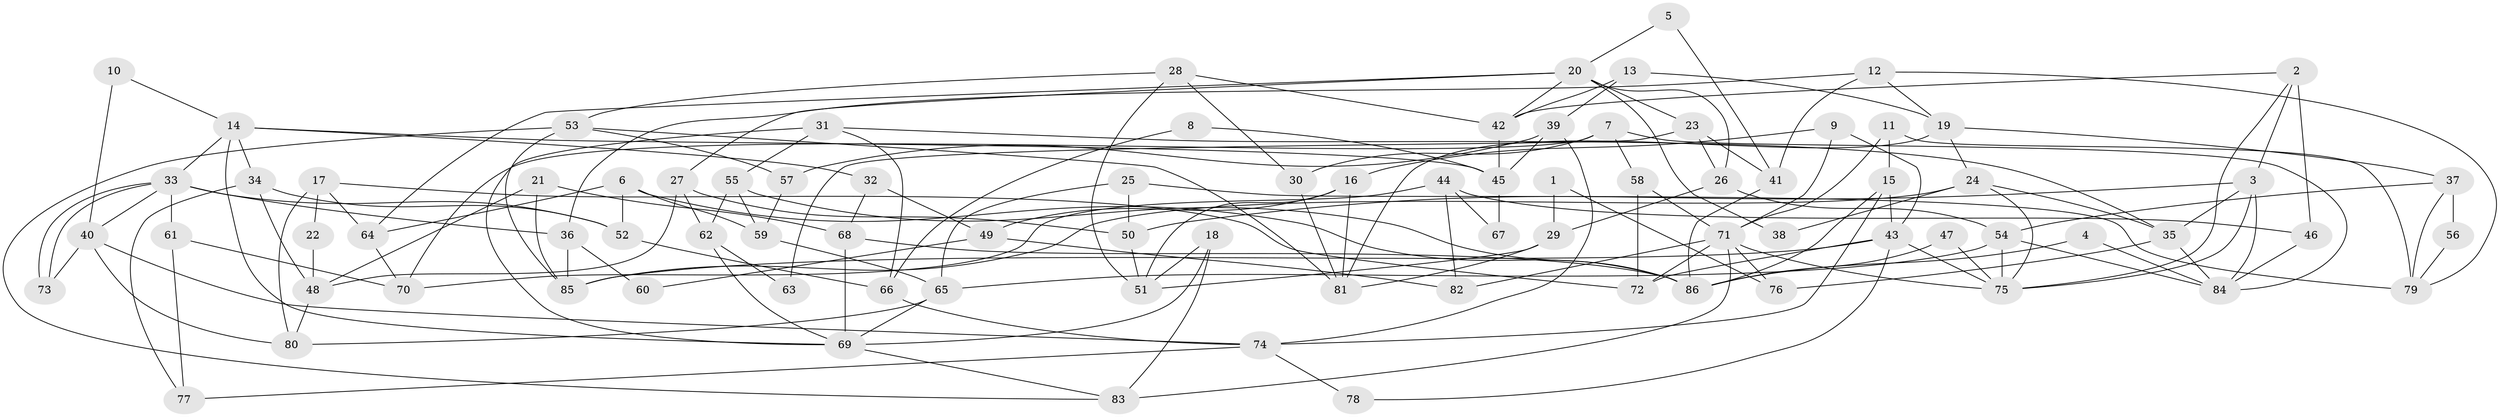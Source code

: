 // Generated by graph-tools (version 1.1) at 2025/01/03/09/25 03:01:59]
// undirected, 86 vertices, 172 edges
graph export_dot {
graph [start="1"]
  node [color=gray90,style=filled];
  1;
  2;
  3;
  4;
  5;
  6;
  7;
  8;
  9;
  10;
  11;
  12;
  13;
  14;
  15;
  16;
  17;
  18;
  19;
  20;
  21;
  22;
  23;
  24;
  25;
  26;
  27;
  28;
  29;
  30;
  31;
  32;
  33;
  34;
  35;
  36;
  37;
  38;
  39;
  40;
  41;
  42;
  43;
  44;
  45;
  46;
  47;
  48;
  49;
  50;
  51;
  52;
  53;
  54;
  55;
  56;
  57;
  58;
  59;
  60;
  61;
  62;
  63;
  64;
  65;
  66;
  67;
  68;
  69;
  70;
  71;
  72;
  73;
  74;
  75;
  76;
  77;
  78;
  79;
  80;
  81;
  82;
  83;
  84;
  85;
  86;
  1 -- 76;
  1 -- 29;
  2 -- 75;
  2 -- 3;
  2 -- 42;
  2 -- 46;
  3 -- 84;
  3 -- 75;
  3 -- 35;
  3 -- 50;
  4 -- 84;
  4 -- 86;
  5 -- 41;
  5 -- 20;
  6 -- 59;
  6 -- 86;
  6 -- 52;
  6 -- 64;
  7 -- 70;
  7 -- 84;
  7 -- 30;
  7 -- 58;
  8 -- 45;
  8 -- 66;
  9 -- 71;
  9 -- 43;
  9 -- 16;
  10 -- 14;
  10 -- 40;
  11 -- 15;
  11 -- 71;
  11 -- 79;
  12 -- 36;
  12 -- 79;
  12 -- 19;
  12 -- 41;
  13 -- 19;
  13 -- 42;
  13 -- 39;
  14 -- 69;
  14 -- 33;
  14 -- 32;
  14 -- 34;
  14 -- 45;
  15 -- 43;
  15 -- 74;
  15 -- 86;
  16 -- 51;
  16 -- 49;
  16 -- 81;
  17 -- 64;
  17 -- 72;
  17 -- 22;
  17 -- 80;
  18 -- 69;
  18 -- 51;
  18 -- 83;
  19 -- 24;
  19 -- 37;
  19 -- 81;
  20 -- 27;
  20 -- 42;
  20 -- 23;
  20 -- 26;
  20 -- 38;
  20 -- 64;
  21 -- 85;
  21 -- 48;
  21 -- 68;
  22 -- 48;
  23 -- 41;
  23 -- 26;
  23 -- 63;
  24 -- 75;
  24 -- 35;
  24 -- 38;
  24 -- 85;
  25 -- 65;
  25 -- 50;
  25 -- 79;
  26 -- 29;
  26 -- 54;
  27 -- 50;
  27 -- 62;
  27 -- 48;
  28 -- 42;
  28 -- 30;
  28 -- 51;
  28 -- 53;
  29 -- 81;
  29 -- 51;
  30 -- 81;
  31 -- 55;
  31 -- 69;
  31 -- 35;
  31 -- 66;
  32 -- 68;
  32 -- 49;
  33 -- 73;
  33 -- 73;
  33 -- 52;
  33 -- 36;
  33 -- 40;
  33 -- 61;
  34 -- 52;
  34 -- 48;
  34 -- 77;
  35 -- 76;
  35 -- 84;
  36 -- 85;
  36 -- 60;
  37 -- 79;
  37 -- 54;
  37 -- 56;
  39 -- 74;
  39 -- 45;
  39 -- 57;
  40 -- 80;
  40 -- 73;
  40 -- 74;
  41 -- 86;
  42 -- 45;
  43 -- 85;
  43 -- 75;
  43 -- 72;
  43 -- 78;
  44 -- 82;
  44 -- 46;
  44 -- 67;
  44 -- 70;
  45 -- 67;
  46 -- 84;
  47 -- 75;
  47 -- 86;
  48 -- 80;
  49 -- 60;
  49 -- 82;
  50 -- 51;
  52 -- 66;
  53 -- 81;
  53 -- 57;
  53 -- 83;
  53 -- 85;
  54 -- 65;
  54 -- 75;
  54 -- 84;
  55 -- 59;
  55 -- 86;
  55 -- 62;
  56 -- 79;
  57 -- 59;
  58 -- 71;
  58 -- 72;
  59 -- 65;
  61 -- 70;
  61 -- 77;
  62 -- 69;
  62 -- 63;
  64 -- 70;
  65 -- 80;
  65 -- 69;
  66 -- 74;
  68 -- 69;
  68 -- 86;
  69 -- 83;
  71 -- 83;
  71 -- 72;
  71 -- 75;
  71 -- 76;
  71 -- 82;
  74 -- 77;
  74 -- 78;
}

